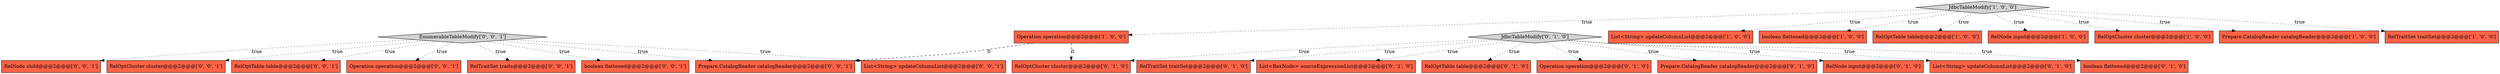 digraph {
27 [style = filled, label = "Prepare.CatalogReader catalogReader@@@2@@@['0', '0', '1']", fillcolor = tomato, shape = box image = "AAA0AAABBB3BBB"];
2 [style = filled, label = "JdbcTableModify['1', '0', '0']", fillcolor = lightgray, shape = diamond image = "AAA0AAABBB1BBB"];
1 [style = filled, label = "List<String> updateColumnList@@@2@@@['1', '0', '0']", fillcolor = tomato, shape = box image = "AAA0AAABBB1BBB"];
13 [style = filled, label = "List<String> updateColumnList@@@2@@@['0', '1', '0']", fillcolor = tomato, shape = box image = "AAA0AAABBB2BBB"];
5 [style = filled, label = "boolean flattened@@@2@@@['1', '0', '0']", fillcolor = tomato, shape = box image = "AAA0AAABBB1BBB"];
7 [style = filled, label = "RelOptTable table@@@2@@@['1', '0', '0']", fillcolor = tomato, shape = box image = "AAA0AAABBB1BBB"];
24 [style = filled, label = "RelTraitSet traits@@@2@@@['0', '0', '1']", fillcolor = tomato, shape = box image = "AAA0AAABBB3BBB"];
14 [style = filled, label = "boolean flattened@@@2@@@['0', '1', '0']", fillcolor = tomato, shape = box image = "AAA0AAABBB2BBB"];
23 [style = filled, label = "boolean flattened@@@2@@@['0', '0', '1']", fillcolor = tomato, shape = box image = "AAA0AAABBB3BBB"];
18 [style = filled, label = "RelOptCluster cluster@@@2@@@['0', '1', '0']", fillcolor = tomato, shape = box image = "AAA1AAABBB2BBB"];
3 [style = filled, label = "RelNode input@@@2@@@['1', '0', '0']", fillcolor = tomato, shape = box image = "AAA0AAABBB1BBB"];
0 [style = filled, label = "RelOptCluster cluster@@@2@@@['1', '0', '0']", fillcolor = tomato, shape = box image = "AAA0AAABBB1BBB"];
11 [style = filled, label = "RelTraitSet traitSet@@@2@@@['0', '1', '0']", fillcolor = tomato, shape = box image = "AAA0AAABBB2BBB"];
19 [style = filled, label = "EnumerableTableModify['0', '0', '1']", fillcolor = lightgray, shape = diamond image = "AAA0AAABBB3BBB"];
22 [style = filled, label = "List<String> updateColumnList@@@2@@@['0', '0', '1']", fillcolor = tomato, shape = box image = "AAA0AAABBB3BBB"];
25 [style = filled, label = "RelNode child@@@2@@@['0', '0', '1']", fillcolor = tomato, shape = box image = "AAA0AAABBB3BBB"];
6 [style = filled, label = "Prepare.CatalogReader catalogReader@@@2@@@['1', '0', '0']", fillcolor = tomato, shape = box image = "AAA0AAABBB1BBB"];
15 [style = filled, label = "JdbcTableModify['0', '1', '0']", fillcolor = lightgray, shape = diamond image = "AAA0AAABBB2BBB"];
8 [style = filled, label = "Operation operation@@@2@@@['1', '0', '0']", fillcolor = tomato, shape = box image = "AAA1AAABBB1BBB"];
10 [style = filled, label = "List<RexNode> sourceExpressionList@@@2@@@['0', '1', '0']", fillcolor = tomato, shape = box image = "AAA0AAABBB2BBB"];
20 [style = filled, label = "RelOptCluster cluster@@@2@@@['0', '0', '1']", fillcolor = tomato, shape = box image = "AAA0AAABBB3BBB"];
26 [style = filled, label = "RelOptTable table@@@2@@@['0', '0', '1']", fillcolor = tomato, shape = box image = "AAA0AAABBB3BBB"];
21 [style = filled, label = "Operation operation@@@2@@@['0', '0', '1']", fillcolor = tomato, shape = box image = "AAA0AAABBB3BBB"];
17 [style = filled, label = "RelOptTable table@@@2@@@['0', '1', '0']", fillcolor = tomato, shape = box image = "AAA0AAABBB2BBB"];
4 [style = filled, label = "RelTraitSet traitSet@@@2@@@['1', '0', '0']", fillcolor = tomato, shape = box image = "AAA0AAABBB1BBB"];
9 [style = filled, label = "Operation operation@@@2@@@['0', '1', '0']", fillcolor = tomato, shape = box image = "AAA0AAABBB2BBB"];
16 [style = filled, label = "Prepare.CatalogReader catalogReader@@@2@@@['0', '1', '0']", fillcolor = tomato, shape = box image = "AAA0AAABBB2BBB"];
12 [style = filled, label = "RelNode input@@@2@@@['0', '1', '0']", fillcolor = tomato, shape = box image = "AAA0AAABBB2BBB"];
2->3 [style = dotted, label="true"];
19->25 [style = dotted, label="true"];
2->0 [style = dotted, label="true"];
19->20 [style = dotted, label="true"];
15->18 [style = dotted, label="true"];
19->23 [style = dotted, label="true"];
15->10 [style = dotted, label="true"];
19->27 [style = dotted, label="true"];
19->21 [style = dotted, label="true"];
19->24 [style = dotted, label="true"];
15->16 [style = dotted, label="true"];
15->14 [style = dotted, label="true"];
15->9 [style = dotted, label="true"];
15->13 [style = dotted, label="true"];
15->17 [style = dotted, label="true"];
2->6 [style = dotted, label="true"];
2->1 [style = dotted, label="true"];
2->7 [style = dotted, label="true"];
2->4 [style = dotted, label="true"];
19->22 [style = dotted, label="true"];
15->11 [style = dotted, label="true"];
15->12 [style = dotted, label="true"];
8->27 [style = dashed, label="0"];
8->18 [style = dashed, label="0"];
2->5 [style = dotted, label="true"];
2->8 [style = dotted, label="true"];
19->26 [style = dotted, label="true"];
}

